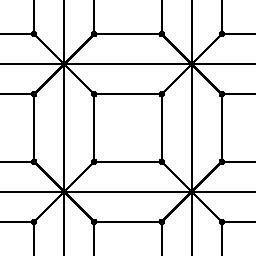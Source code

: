 /******************************************************************************
 *                                 LICENSE                                    *
 ******************************************************************************
 *  This file is part of Mathematics-and-Physics.                             *
 *                                                                            *
 *  Mathematics-and-Physics is free software: you can redistribute it and/or  *
 *  modify it under the terms of the GNU General Public License as published  *
 *  by the Free Software Foundation, either version 3 of the License, or      *
 *  (at your option) any later version.                                       *
 *                                                                            *
 *  Mathematics-and-Physics is distributed in the hope that it will be useful *
 *  but WITHOUT ANY WARRANTY; without even the implied warranty of            *
 *  MERCHANTABILITY or FITNESS FOR A PARTICULAR PURPOSE.  See the             *
 *  GNU General Public License for more details.                              *
 *                                                                            *
 *  You should have received a copy of the GNU General Public License         *
 *  along with Mathematics-and-Physics.  If not, see                          *
 *  <https://www.gnu.org/licenses/>.                                          *
 ******************************************************************************/

/*  Size of the figure.                                                       */
size(128);

/*  Array for vertices.                                                       */
pair[] V;

/*  Variables for indexing.                                                   */
int n, m;
int N = 2;

/*  Variable for the angle a point has on the circle.                         */
real theta;

/*  Value for the edge of the square.                                         */
real edge = 1.5;

/*  Variables for computing where certain lines hit the edge of the square.   */
real x0, x1, y0, dx, dy;

/*  Pairs for the square representing the torus.                              */
pair A = (-edge, -edge);
pair B = (edge, -edge);
pair C = (-edge, edge);
pair D = (edge, edge);

/*  Create the vertices on the circle.                                        */
for (n = 0; n < 4; ++n)
{
    /*  Compute the angle of the current point.                               */
    theta = 0.5*pi*n + 0.25*pi;

    /*  And compute the position of the point.                                */
    V[n] = expi(theta);
}
/*  End of for loop computing the vertices.                                   */

V[4] = (0.0, 0.0);
real rDot = 0.05;
transform T;

for (m = 0; m < N; ++m)
{
    for (n = 0; n < N; ++ n)
    {
        T = shift(2.0*edge*m, 2.0*edge*n);

        /*  Draw the edges.                                                   */
        draw(T*(V[0] -- V[4]));
        draw(T*(V[1] -- V[4]));
        draw(T*(V[2] -- V[4]));
        draw(T*(V[3] -- V[4]));

        draw(T*(V[0] -- (edge, V[0].y)));
        draw(T*((-edge, V[0].y) -- V[1]));
        draw(T*(V[3] -- (edge, V[3].y)));
        draw(T*((-edge, V[3].y) -- V[2]));
        draw(T*(V[1] -- (V[1].x, edge)));
        draw(T*((V[1].x, -edge) -- V[2]));
        draw(T*(V[0] -- (V[0].x, edge)));
        draw(T*((V[3].x, -edge) -- V[3]));
        draw(T*(V[4] -- (0.0, edge)));
        draw(T*((0.0, -edge) -- V[4]));
        draw(T*(V[4] -- (edge, 0.0)));
        draw(T*((-edge, 0.0) -- V[4]));

        filldraw(circle(T*V[0], rDot), black, black);
        filldraw(circle(T*V[1], rDot), black, black);
        filldraw(circle(T*V[2], rDot), black, black);
        filldraw(circle(T*V[3], rDot), black, black);
        filldraw(circle(T*V[4], rDot), black, black);
    }
}

